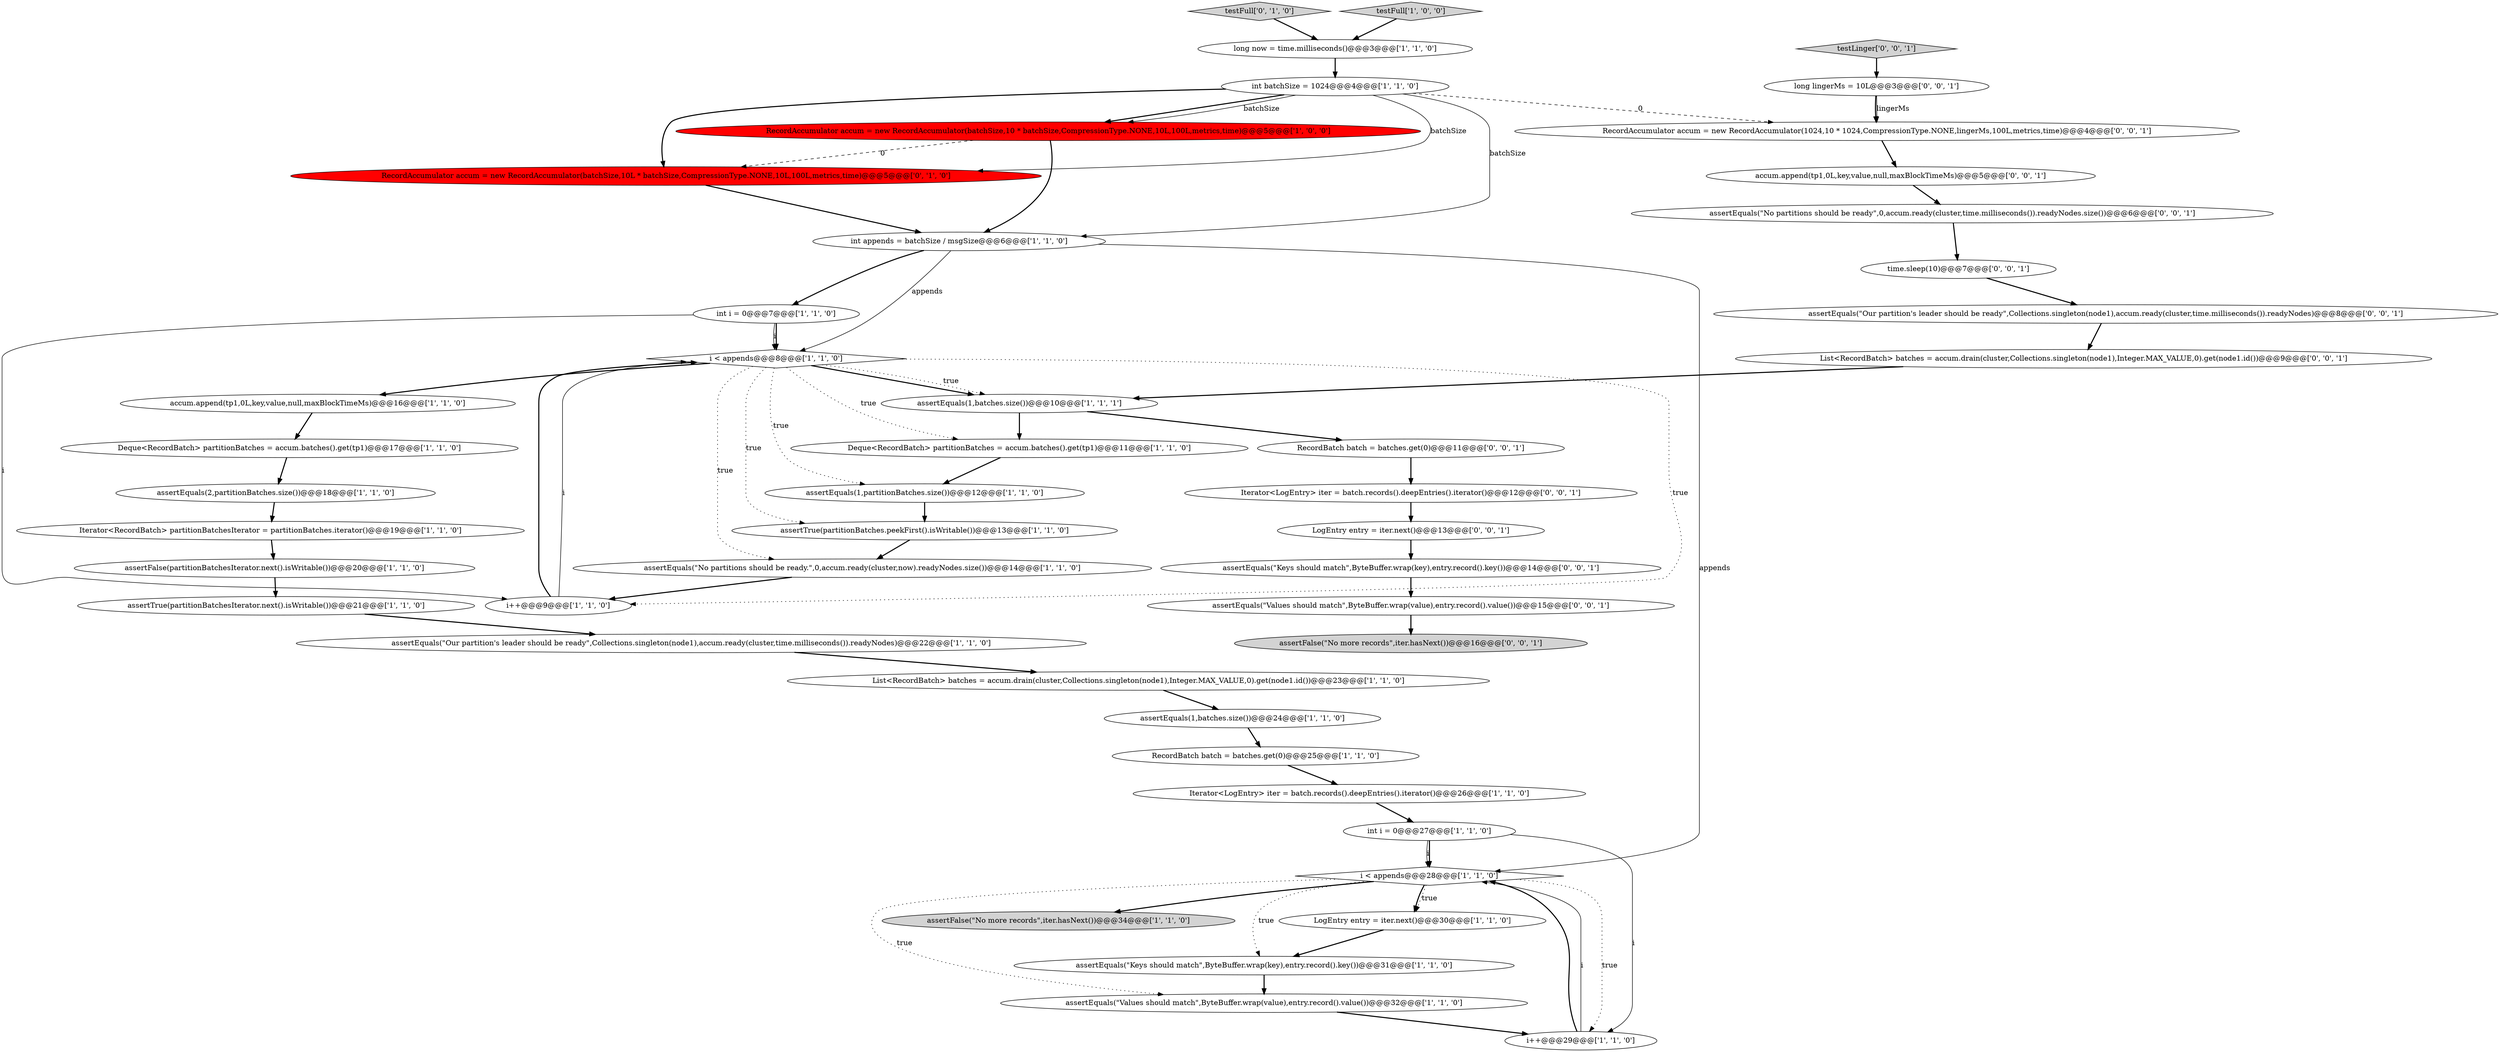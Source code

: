 digraph {
18 [style = filled, label = "i < appends@@@28@@@['1', '1', '0']", fillcolor = white, shape = diamond image = "AAA0AAABBB1BBB"];
28 [style = filled, label = "Iterator<LogEntry> iter = batch.records().deepEntries().iterator()@@@26@@@['1', '1', '0']", fillcolor = white, shape = ellipse image = "AAA0AAABBB1BBB"];
14 [style = filled, label = "assertTrue(partitionBatchesIterator.next().isWritable())@@@21@@@['1', '1', '0']", fillcolor = white, shape = ellipse image = "AAA0AAABBB1BBB"];
36 [style = filled, label = "LogEntry entry = iter.next()@@@13@@@['0', '0', '1']", fillcolor = white, shape = ellipse image = "AAA0AAABBB3BBB"];
42 [style = filled, label = "assertFalse(\"No more records\",iter.hasNext())@@@16@@@['0', '0', '1']", fillcolor = lightgray, shape = ellipse image = "AAA0AAABBB3BBB"];
21 [style = filled, label = "assertTrue(partitionBatches.peekFirst().isWritable())@@@13@@@['1', '1', '0']", fillcolor = white, shape = ellipse image = "AAA0AAABBB1BBB"];
45 [style = filled, label = "assertEquals(\"No partitions should be ready\",0,accum.ready(cluster,time.milliseconds()).readyNodes.size())@@@6@@@['0', '0', '1']", fillcolor = white, shape = ellipse image = "AAA0AAABBB3BBB"];
22 [style = filled, label = "accum.append(tp1,0L,key,value,null,maxBlockTimeMs)@@@16@@@['1', '1', '0']", fillcolor = white, shape = ellipse image = "AAA0AAABBB1BBB"];
40 [style = filled, label = "RecordBatch batch = batches.get(0)@@@11@@@['0', '0', '1']", fillcolor = white, shape = ellipse image = "AAA0AAABBB3BBB"];
39 [style = filled, label = "List<RecordBatch> batches = accum.drain(cluster,Collections.singleton(node1),Integer.MAX_VALUE,0).get(node1.id())@@@9@@@['0', '0', '1']", fillcolor = white, shape = ellipse image = "AAA0AAABBB3BBB"];
1 [style = filled, label = "RecordBatch batch = batches.get(0)@@@25@@@['1', '1', '0']", fillcolor = white, shape = ellipse image = "AAA0AAABBB1BBB"];
20 [style = filled, label = "assertEquals(1,partitionBatches.size())@@@12@@@['1', '1', '0']", fillcolor = white, shape = ellipse image = "AAA0AAABBB1BBB"];
10 [style = filled, label = "i < appends@@@8@@@['1', '1', '0']", fillcolor = white, shape = diamond image = "AAA0AAABBB1BBB"];
32 [style = filled, label = "testFull['0', '1', '0']", fillcolor = lightgray, shape = diamond image = "AAA0AAABBB2BBB"];
15 [style = filled, label = "int i = 0@@@7@@@['1', '1', '0']", fillcolor = white, shape = ellipse image = "AAA0AAABBB1BBB"];
26 [style = filled, label = "Iterator<RecordBatch> partitionBatchesIterator = partitionBatches.iterator()@@@19@@@['1', '1', '0']", fillcolor = white, shape = ellipse image = "AAA0AAABBB1BBB"];
33 [style = filled, label = "RecordAccumulator accum = new RecordAccumulator(1024,10 * 1024,CompressionType.NONE,lingerMs,100L,metrics,time)@@@4@@@['0', '0', '1']", fillcolor = white, shape = ellipse image = "AAA0AAABBB3BBB"];
8 [style = filled, label = "Deque<RecordBatch> partitionBatches = accum.batches().get(tp1)@@@11@@@['1', '1', '0']", fillcolor = white, shape = ellipse image = "AAA0AAABBB1BBB"];
7 [style = filled, label = "int batchSize = 1024@@@4@@@['1', '1', '0']", fillcolor = white, shape = ellipse image = "AAA0AAABBB1BBB"];
16 [style = filled, label = "i++@@@29@@@['1', '1', '0']", fillcolor = white, shape = ellipse image = "AAA0AAABBB1BBB"];
41 [style = filled, label = "testLinger['0', '0', '1']", fillcolor = lightgray, shape = diamond image = "AAA0AAABBB3BBB"];
4 [style = filled, label = "assertEquals(\"No partitions should be ready.\",0,accum.ready(cluster,now).readyNodes.size())@@@14@@@['1', '1', '0']", fillcolor = white, shape = ellipse image = "AAA0AAABBB1BBB"];
13 [style = filled, label = "assertEquals(1,batches.size())@@@10@@@['1', '1', '1']", fillcolor = white, shape = ellipse image = "AAA0AAABBB1BBB"];
5 [style = filled, label = "assertEquals(\"Values should match\",ByteBuffer.wrap(value),entry.record().value())@@@32@@@['1', '1', '0']", fillcolor = white, shape = ellipse image = "AAA0AAABBB1BBB"];
11 [style = filled, label = "testFull['1', '0', '0']", fillcolor = lightgray, shape = diamond image = "AAA0AAABBB1BBB"];
25 [style = filled, label = "assertFalse(\"No more records\",iter.hasNext())@@@34@@@['1', '1', '0']", fillcolor = lightgray, shape = ellipse image = "AAA0AAABBB1BBB"];
27 [style = filled, label = "assertEquals(2,partitionBatches.size())@@@18@@@['1', '1', '0']", fillcolor = white, shape = ellipse image = "AAA0AAABBB1BBB"];
29 [style = filled, label = "int appends = batchSize / msgSize@@@6@@@['1', '1', '0']", fillcolor = white, shape = ellipse image = "AAA0AAABBB1BBB"];
34 [style = filled, label = "Iterator<LogEntry> iter = batch.records().deepEntries().iterator()@@@12@@@['0', '0', '1']", fillcolor = white, shape = ellipse image = "AAA0AAABBB3BBB"];
37 [style = filled, label = "assertEquals(\"Values should match\",ByteBuffer.wrap(value),entry.record().value())@@@15@@@['0', '0', '1']", fillcolor = white, shape = ellipse image = "AAA0AAABBB3BBB"];
12 [style = filled, label = "long now = time.milliseconds()@@@3@@@['1', '1', '0']", fillcolor = white, shape = ellipse image = "AAA0AAABBB1BBB"];
17 [style = filled, label = "assertEquals(\"Our partition's leader should be ready\",Collections.singleton(node1),accum.ready(cluster,time.milliseconds()).readyNodes)@@@22@@@['1', '1', '0']", fillcolor = white, shape = ellipse image = "AAA0AAABBB1BBB"];
35 [style = filled, label = "assertEquals(\"Our partition's leader should be ready\",Collections.singleton(node1),accum.ready(cluster,time.milliseconds()).readyNodes)@@@8@@@['0', '0', '1']", fillcolor = white, shape = ellipse image = "AAA0AAABBB3BBB"];
24 [style = filled, label = "assertEquals(1,batches.size())@@@24@@@['1', '1', '0']", fillcolor = white, shape = ellipse image = "AAA0AAABBB1BBB"];
6 [style = filled, label = "LogEntry entry = iter.next()@@@30@@@['1', '1', '0']", fillcolor = white, shape = ellipse image = "AAA0AAABBB1BBB"];
31 [style = filled, label = "RecordAccumulator accum = new RecordAccumulator(batchSize,10L * batchSize,CompressionType.NONE,10L,100L,metrics,time)@@@5@@@['0', '1', '0']", fillcolor = red, shape = ellipse image = "AAA1AAABBB2BBB"];
3 [style = filled, label = "i++@@@9@@@['1', '1', '0']", fillcolor = white, shape = ellipse image = "AAA0AAABBB1BBB"];
46 [style = filled, label = "time.sleep(10)@@@7@@@['0', '0', '1']", fillcolor = white, shape = ellipse image = "AAA0AAABBB3BBB"];
23 [style = filled, label = "List<RecordBatch> batches = accum.drain(cluster,Collections.singleton(node1),Integer.MAX_VALUE,0).get(node1.id())@@@23@@@['1', '1', '0']", fillcolor = white, shape = ellipse image = "AAA0AAABBB1BBB"];
38 [style = filled, label = "assertEquals(\"Keys should match\",ByteBuffer.wrap(key),entry.record().key())@@@14@@@['0', '0', '1']", fillcolor = white, shape = ellipse image = "AAA0AAABBB3BBB"];
0 [style = filled, label = "assertFalse(partitionBatchesIterator.next().isWritable())@@@20@@@['1', '1', '0']", fillcolor = white, shape = ellipse image = "AAA0AAABBB1BBB"];
43 [style = filled, label = "long lingerMs = 10L@@@3@@@['0', '0', '1']", fillcolor = white, shape = ellipse image = "AAA0AAABBB3BBB"];
44 [style = filled, label = "accum.append(tp1,0L,key,value,null,maxBlockTimeMs)@@@5@@@['0', '0', '1']", fillcolor = white, shape = ellipse image = "AAA0AAABBB3BBB"];
30 [style = filled, label = "Deque<RecordBatch> partitionBatches = accum.batches().get(tp1)@@@17@@@['1', '1', '0']", fillcolor = white, shape = ellipse image = "AAA0AAABBB1BBB"];
19 [style = filled, label = "int i = 0@@@27@@@['1', '1', '0']", fillcolor = white, shape = ellipse image = "AAA0AAABBB1BBB"];
2 [style = filled, label = "RecordAccumulator accum = new RecordAccumulator(batchSize,10 * batchSize,CompressionType.NONE,10L,100L,metrics,time)@@@5@@@['1', '0', '0']", fillcolor = red, shape = ellipse image = "AAA1AAABBB1BBB"];
9 [style = filled, label = "assertEquals(\"Keys should match\",ByteBuffer.wrap(key),entry.record().key())@@@31@@@['1', '1', '0']", fillcolor = white, shape = ellipse image = "AAA0AAABBB1BBB"];
10->22 [style = bold, label=""];
29->18 [style = solid, label="appends"];
4->3 [style = bold, label=""];
29->15 [style = bold, label=""];
10->8 [style = dotted, label="true"];
15->10 [style = bold, label=""];
19->18 [style = bold, label=""];
16->18 [style = bold, label=""];
18->16 [style = dotted, label="true"];
32->12 [style = bold, label=""];
39->13 [style = bold, label=""];
30->27 [style = bold, label=""];
35->39 [style = bold, label=""];
10->3 [style = dotted, label="true"];
31->29 [style = bold, label=""];
14->17 [style = bold, label=""];
11->12 [style = bold, label=""];
13->40 [style = bold, label=""];
7->31 [style = bold, label=""];
40->34 [style = bold, label=""];
7->29 [style = solid, label="batchSize"];
16->18 [style = solid, label="i"];
17->23 [style = bold, label=""];
22->30 [style = bold, label=""];
12->7 [style = bold, label=""];
2->31 [style = dashed, label="0"];
18->6 [style = dotted, label="true"];
20->21 [style = bold, label=""];
5->16 [style = bold, label=""];
15->3 [style = solid, label="i"];
3->10 [style = bold, label=""];
3->10 [style = solid, label="i"];
26->0 [style = bold, label=""];
0->14 [style = bold, label=""];
23->24 [style = bold, label=""];
1->28 [style = bold, label=""];
8->20 [style = bold, label=""];
19->16 [style = solid, label="i"];
7->31 [style = solid, label="batchSize"];
10->13 [style = bold, label=""];
10->13 [style = dotted, label="true"];
18->6 [style = bold, label=""];
38->37 [style = bold, label=""];
19->18 [style = solid, label="i"];
7->2 [style = bold, label=""];
10->20 [style = dotted, label="true"];
34->36 [style = bold, label=""];
18->9 [style = dotted, label="true"];
46->35 [style = bold, label=""];
7->2 [style = solid, label="batchSize"];
28->19 [style = bold, label=""];
18->25 [style = bold, label=""];
9->5 [style = bold, label=""];
43->33 [style = bold, label=""];
18->5 [style = dotted, label="true"];
7->33 [style = dashed, label="0"];
45->46 [style = bold, label=""];
24->1 [style = bold, label=""];
36->38 [style = bold, label=""];
13->8 [style = bold, label=""];
6->9 [style = bold, label=""];
29->10 [style = solid, label="appends"];
2->29 [style = bold, label=""];
33->44 [style = bold, label=""];
44->45 [style = bold, label=""];
41->43 [style = bold, label=""];
10->21 [style = dotted, label="true"];
10->4 [style = dotted, label="true"];
43->33 [style = solid, label="lingerMs"];
37->42 [style = bold, label=""];
15->10 [style = solid, label="i"];
21->4 [style = bold, label=""];
27->26 [style = bold, label=""];
}
